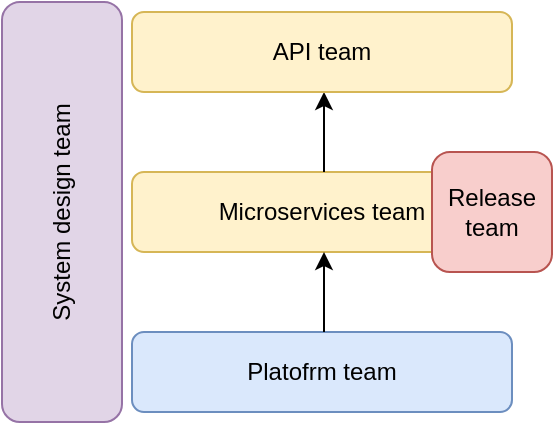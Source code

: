<mxfile>
    <diagram id="1g0rNTbCZGL9j8gD_4t6" name="Page-1">
        <mxGraphModel dx="426" dy="433" grid="1" gridSize="10" guides="1" tooltips="1" connect="1" arrows="1" fold="1" page="1" pageScale="1" pageWidth="850" pageHeight="1100" math="0" shadow="0">
            <root>
                <mxCell id="0"/>
                <mxCell id="1" parent="0"/>
                <mxCell id="2" value="Microservices team" style="rounded=1;whiteSpace=wrap;html=1;fillColor=#fff2cc;strokeColor=#d6b656;" vertex="1" parent="1">
                    <mxGeometry x="70" y="146" width="190" height="40" as="geometry"/>
                </mxCell>
                <mxCell id="3" value="System design team" style="rounded=1;whiteSpace=wrap;html=1;fillColor=#e1d5e7;strokeColor=#9673a6;rotation=-90;" vertex="1" parent="1">
                    <mxGeometry x="-70" y="136" width="210" height="60" as="geometry"/>
                </mxCell>
                <mxCell id="4" value="Platofrm team" style="rounded=1;whiteSpace=wrap;html=1;fillColor=#dae8fc;strokeColor=#6c8ebf;" vertex="1" parent="1">
                    <mxGeometry x="70" y="226" width="190" height="40" as="geometry"/>
                </mxCell>
                <mxCell id="5" value="" style="endArrow=classic;html=1;" edge="1" parent="1">
                    <mxGeometry width="50" height="50" relative="1" as="geometry">
                        <mxPoint x="166" y="226" as="sourcePoint"/>
                        <mxPoint x="166" y="186" as="targetPoint"/>
                    </mxGeometry>
                </mxCell>
                <mxCell id="8" value="Release&lt;br&gt;team" style="rounded=1;whiteSpace=wrap;html=1;fillColor=#f8cecc;strokeColor=#b85450;" vertex="1" parent="1">
                    <mxGeometry x="220" y="136" width="60" height="60" as="geometry"/>
                </mxCell>
                <mxCell id="9" value="" style="endArrow=classic;html=1;" edge="1" parent="1">
                    <mxGeometry width="50" height="50" relative="1" as="geometry">
                        <mxPoint x="166" y="146" as="sourcePoint"/>
                        <mxPoint x="166" y="106" as="targetPoint"/>
                    </mxGeometry>
                </mxCell>
                <mxCell id="10" value="API team" style="rounded=1;whiteSpace=wrap;html=1;fillColor=#fff2cc;strokeColor=#d6b656;" vertex="1" parent="1">
                    <mxGeometry x="70" y="66" width="190" height="40" as="geometry"/>
                </mxCell>
            </root>
        </mxGraphModel>
    </diagram>
</mxfile>